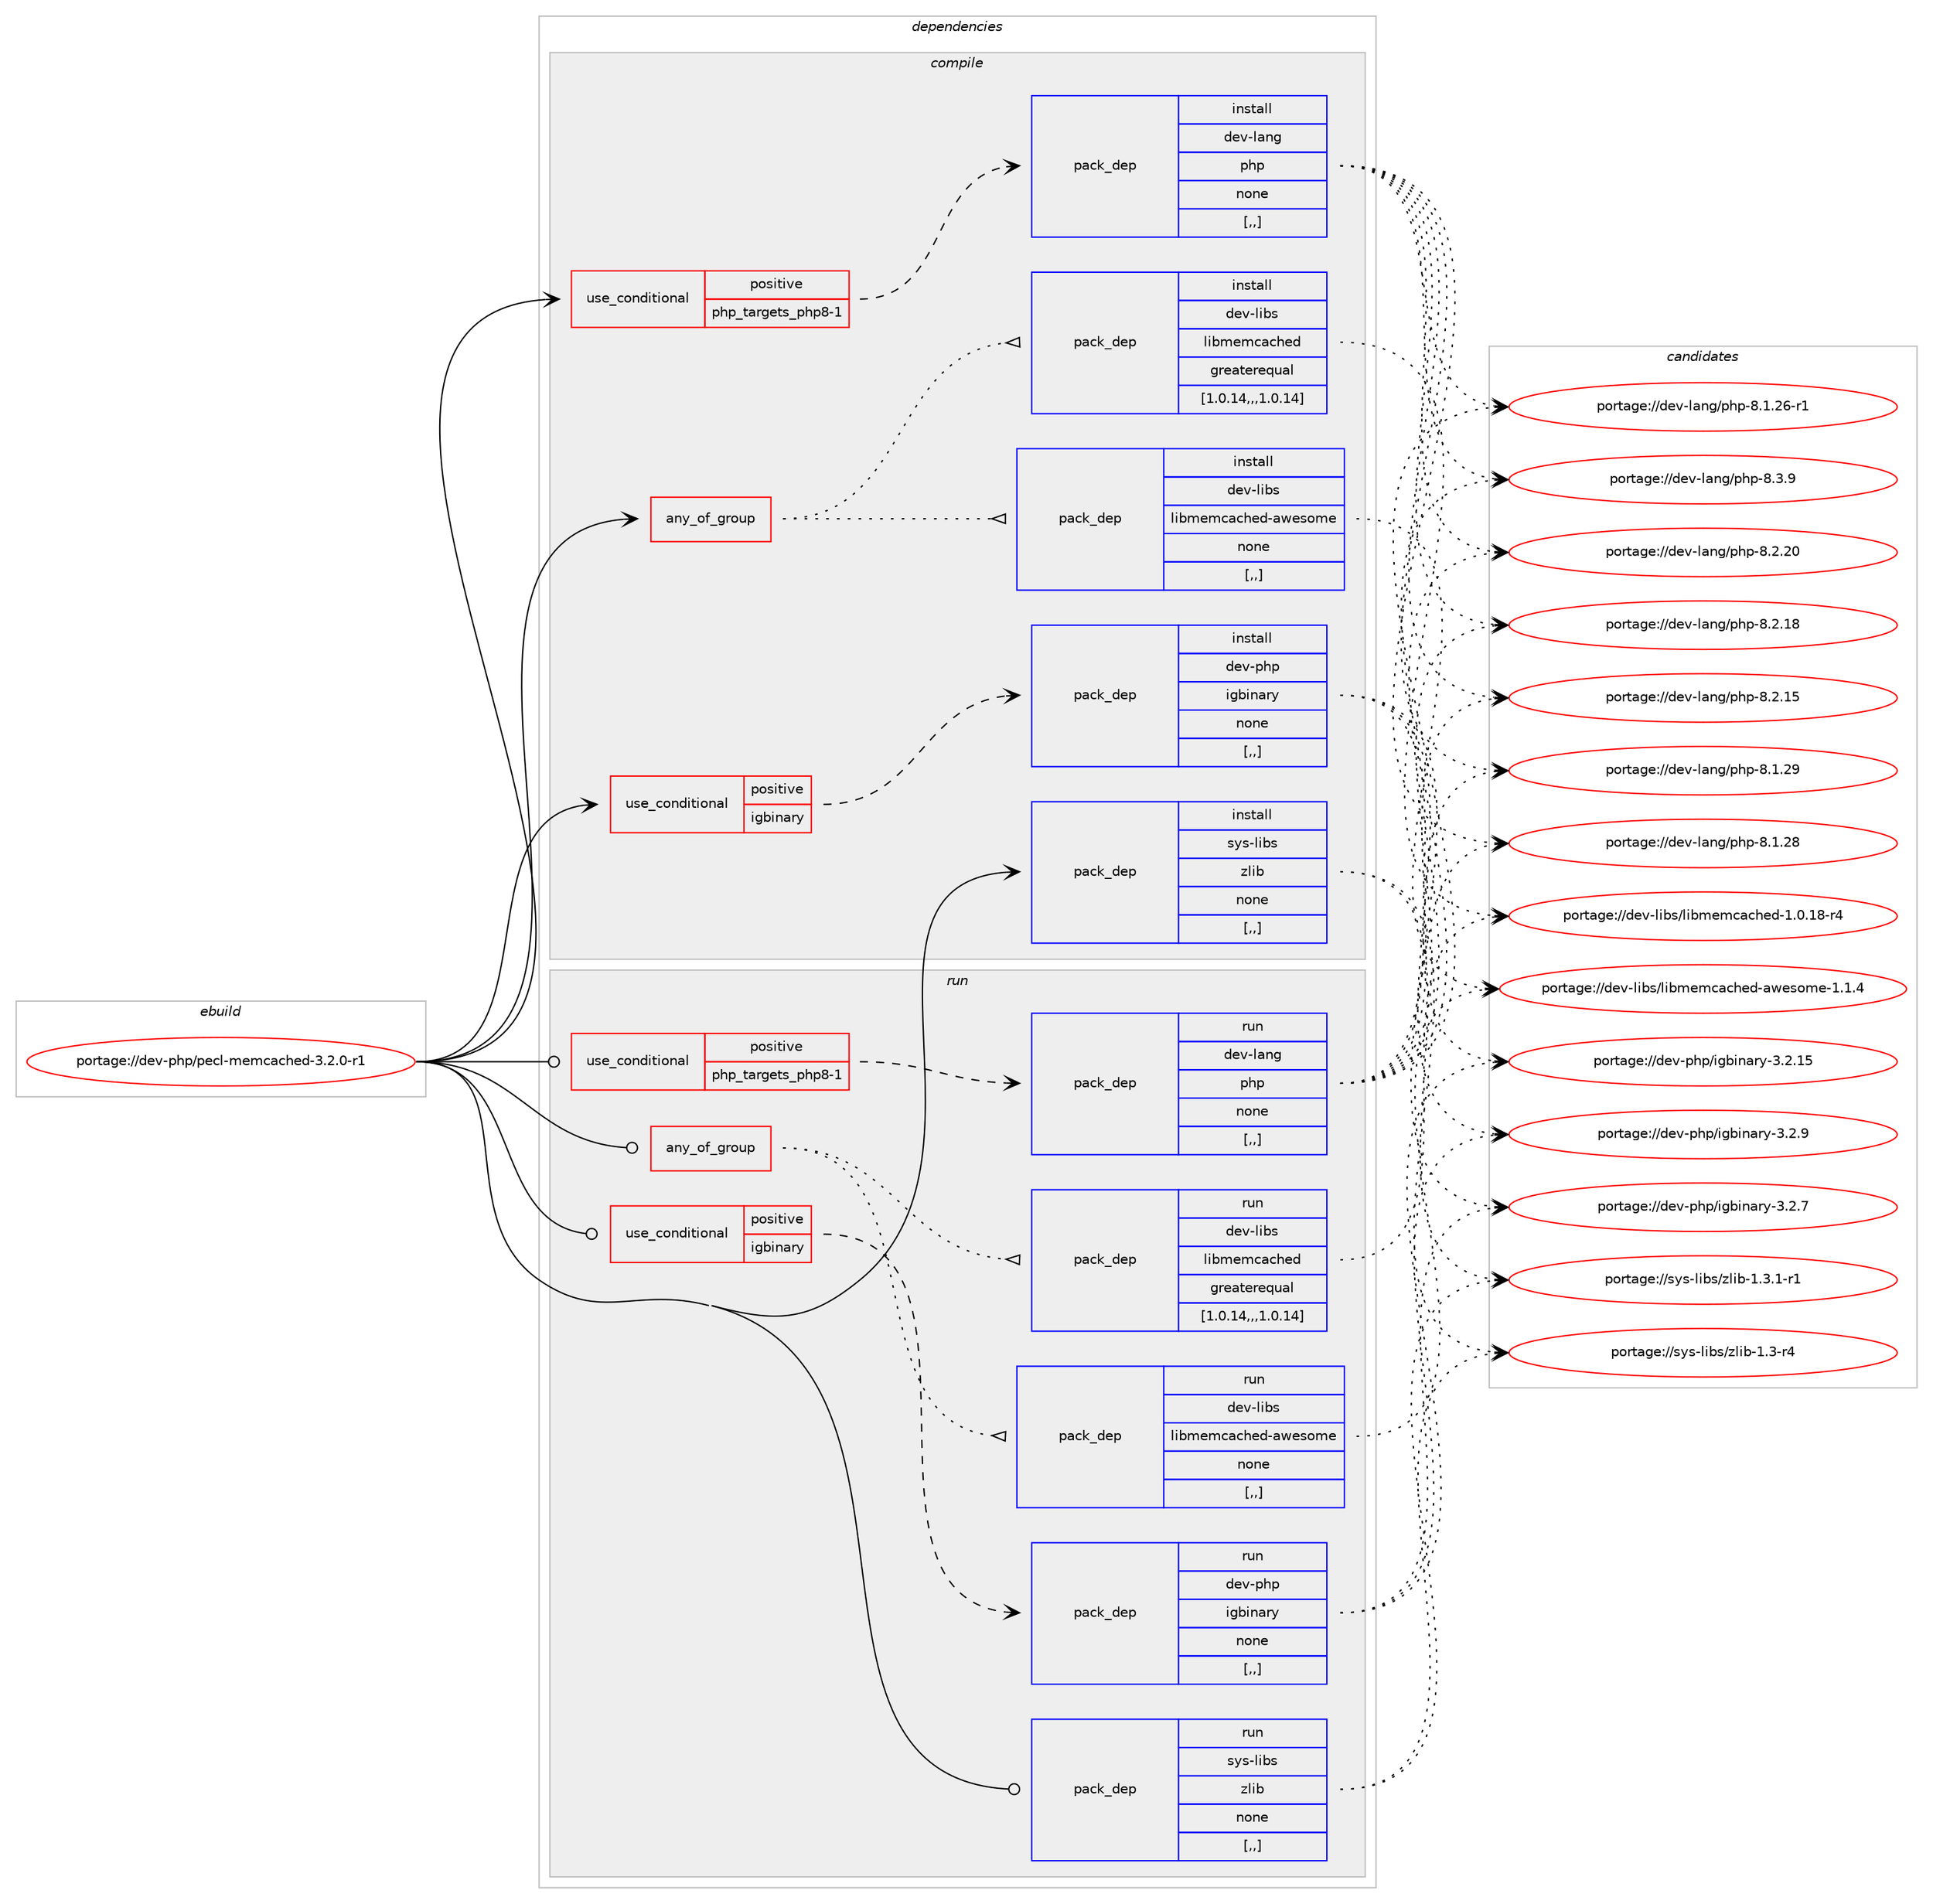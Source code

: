 digraph prolog {

# *************
# Graph options
# *************

newrank=true;
concentrate=true;
compound=true;
graph [rankdir=LR,fontname=Helvetica,fontsize=10,ranksep=1.5];#, ranksep=2.5, nodesep=0.2];
edge  [arrowhead=vee];
node  [fontname=Helvetica,fontsize=10];

# **********
# The ebuild
# **********

subgraph cluster_leftcol {
color=gray;
rank=same;
label=<<i>ebuild</i>>;
id [label="portage://dev-php/pecl-memcached-3.2.0-r1", color=red, width=4, href="../dev-php/pecl-memcached-3.2.0-r1.svg"];
}

# ****************
# The dependencies
# ****************

subgraph cluster_midcol {
color=gray;
label=<<i>dependencies</i>>;
subgraph cluster_compile {
fillcolor="#eeeeee";
style=filled;
label=<<i>compile</i>>;
subgraph any1074 {
dependency139276 [label=<<TABLE BORDER="0" CELLBORDER="1" CELLSPACING="0" CELLPADDING="4"><TR><TD CELLPADDING="10">any_of_group</TD></TR></TABLE>>, shape=none, color=red];subgraph pack108077 {
dependency139277 [label=<<TABLE BORDER="0" CELLBORDER="1" CELLSPACING="0" CELLPADDING="4" WIDTH="220"><TR><TD ROWSPAN="6" CELLPADDING="30">pack_dep</TD></TR><TR><TD WIDTH="110">install</TD></TR><TR><TD>dev-libs</TD></TR><TR><TD>libmemcached-awesome</TD></TR><TR><TD>none</TD></TR><TR><TD>[,,]</TD></TR></TABLE>>, shape=none, color=blue];
}
dependency139276:e -> dependency139277:w [weight=20,style="dotted",arrowhead="oinv"];
subgraph pack108078 {
dependency139278 [label=<<TABLE BORDER="0" CELLBORDER="1" CELLSPACING="0" CELLPADDING="4" WIDTH="220"><TR><TD ROWSPAN="6" CELLPADDING="30">pack_dep</TD></TR><TR><TD WIDTH="110">install</TD></TR><TR><TD>dev-libs</TD></TR><TR><TD>libmemcached</TD></TR><TR><TD>greaterequal</TD></TR><TR><TD>[1.0.14,,,1.0.14]</TD></TR></TABLE>>, shape=none, color=blue];
}
dependency139276:e -> dependency139278:w [weight=20,style="dotted",arrowhead="oinv"];
}
id:e -> dependency139276:w [weight=20,style="solid",arrowhead="vee"];
subgraph cond29975 {
dependency139279 [label=<<TABLE BORDER="0" CELLBORDER="1" CELLSPACING="0" CELLPADDING="4"><TR><TD ROWSPAN="3" CELLPADDING="10">use_conditional</TD></TR><TR><TD>positive</TD></TR><TR><TD>igbinary</TD></TR></TABLE>>, shape=none, color=red];
subgraph pack108079 {
dependency139280 [label=<<TABLE BORDER="0" CELLBORDER="1" CELLSPACING="0" CELLPADDING="4" WIDTH="220"><TR><TD ROWSPAN="6" CELLPADDING="30">pack_dep</TD></TR><TR><TD WIDTH="110">install</TD></TR><TR><TD>dev-php</TD></TR><TR><TD>igbinary</TD></TR><TR><TD>none</TD></TR><TR><TD>[,,]</TD></TR></TABLE>>, shape=none, color=blue];
}
dependency139279:e -> dependency139280:w [weight=20,style="dashed",arrowhead="vee"];
}
id:e -> dependency139279:w [weight=20,style="solid",arrowhead="vee"];
subgraph cond29976 {
dependency139281 [label=<<TABLE BORDER="0" CELLBORDER="1" CELLSPACING="0" CELLPADDING="4"><TR><TD ROWSPAN="3" CELLPADDING="10">use_conditional</TD></TR><TR><TD>positive</TD></TR><TR><TD>php_targets_php8-1</TD></TR></TABLE>>, shape=none, color=red];
subgraph pack108080 {
dependency139282 [label=<<TABLE BORDER="0" CELLBORDER="1" CELLSPACING="0" CELLPADDING="4" WIDTH="220"><TR><TD ROWSPAN="6" CELLPADDING="30">pack_dep</TD></TR><TR><TD WIDTH="110">install</TD></TR><TR><TD>dev-lang</TD></TR><TR><TD>php</TD></TR><TR><TD>none</TD></TR><TR><TD>[,,]</TD></TR></TABLE>>, shape=none, color=blue];
}
dependency139281:e -> dependency139282:w [weight=20,style="dashed",arrowhead="vee"];
}
id:e -> dependency139281:w [weight=20,style="solid",arrowhead="vee"];
subgraph pack108081 {
dependency139283 [label=<<TABLE BORDER="0" CELLBORDER="1" CELLSPACING="0" CELLPADDING="4" WIDTH="220"><TR><TD ROWSPAN="6" CELLPADDING="30">pack_dep</TD></TR><TR><TD WIDTH="110">install</TD></TR><TR><TD>sys-libs</TD></TR><TR><TD>zlib</TD></TR><TR><TD>none</TD></TR><TR><TD>[,,]</TD></TR></TABLE>>, shape=none, color=blue];
}
id:e -> dependency139283:w [weight=20,style="solid",arrowhead="vee"];
}
subgraph cluster_compileandrun {
fillcolor="#eeeeee";
style=filled;
label=<<i>compile and run</i>>;
}
subgraph cluster_run {
fillcolor="#eeeeee";
style=filled;
label=<<i>run</i>>;
subgraph any1075 {
dependency139284 [label=<<TABLE BORDER="0" CELLBORDER="1" CELLSPACING="0" CELLPADDING="4"><TR><TD CELLPADDING="10">any_of_group</TD></TR></TABLE>>, shape=none, color=red];subgraph pack108082 {
dependency139285 [label=<<TABLE BORDER="0" CELLBORDER="1" CELLSPACING="0" CELLPADDING="4" WIDTH="220"><TR><TD ROWSPAN="6" CELLPADDING="30">pack_dep</TD></TR><TR><TD WIDTH="110">run</TD></TR><TR><TD>dev-libs</TD></TR><TR><TD>libmemcached-awesome</TD></TR><TR><TD>none</TD></TR><TR><TD>[,,]</TD></TR></TABLE>>, shape=none, color=blue];
}
dependency139284:e -> dependency139285:w [weight=20,style="dotted",arrowhead="oinv"];
subgraph pack108083 {
dependency139286 [label=<<TABLE BORDER="0" CELLBORDER="1" CELLSPACING="0" CELLPADDING="4" WIDTH="220"><TR><TD ROWSPAN="6" CELLPADDING="30">pack_dep</TD></TR><TR><TD WIDTH="110">run</TD></TR><TR><TD>dev-libs</TD></TR><TR><TD>libmemcached</TD></TR><TR><TD>greaterequal</TD></TR><TR><TD>[1.0.14,,,1.0.14]</TD></TR></TABLE>>, shape=none, color=blue];
}
dependency139284:e -> dependency139286:w [weight=20,style="dotted",arrowhead="oinv"];
}
id:e -> dependency139284:w [weight=20,style="solid",arrowhead="odot"];
subgraph cond29977 {
dependency139287 [label=<<TABLE BORDER="0" CELLBORDER="1" CELLSPACING="0" CELLPADDING="4"><TR><TD ROWSPAN="3" CELLPADDING="10">use_conditional</TD></TR><TR><TD>positive</TD></TR><TR><TD>igbinary</TD></TR></TABLE>>, shape=none, color=red];
subgraph pack108084 {
dependency139288 [label=<<TABLE BORDER="0" CELLBORDER="1" CELLSPACING="0" CELLPADDING="4" WIDTH="220"><TR><TD ROWSPAN="6" CELLPADDING="30">pack_dep</TD></TR><TR><TD WIDTH="110">run</TD></TR><TR><TD>dev-php</TD></TR><TR><TD>igbinary</TD></TR><TR><TD>none</TD></TR><TR><TD>[,,]</TD></TR></TABLE>>, shape=none, color=blue];
}
dependency139287:e -> dependency139288:w [weight=20,style="dashed",arrowhead="vee"];
}
id:e -> dependency139287:w [weight=20,style="solid",arrowhead="odot"];
subgraph cond29978 {
dependency139289 [label=<<TABLE BORDER="0" CELLBORDER="1" CELLSPACING="0" CELLPADDING="4"><TR><TD ROWSPAN="3" CELLPADDING="10">use_conditional</TD></TR><TR><TD>positive</TD></TR><TR><TD>php_targets_php8-1</TD></TR></TABLE>>, shape=none, color=red];
subgraph pack108085 {
dependency139290 [label=<<TABLE BORDER="0" CELLBORDER="1" CELLSPACING="0" CELLPADDING="4" WIDTH="220"><TR><TD ROWSPAN="6" CELLPADDING="30">pack_dep</TD></TR><TR><TD WIDTH="110">run</TD></TR><TR><TD>dev-lang</TD></TR><TR><TD>php</TD></TR><TR><TD>none</TD></TR><TR><TD>[,,]</TD></TR></TABLE>>, shape=none, color=blue];
}
dependency139289:e -> dependency139290:w [weight=20,style="dashed",arrowhead="vee"];
}
id:e -> dependency139289:w [weight=20,style="solid",arrowhead="odot"];
subgraph pack108086 {
dependency139291 [label=<<TABLE BORDER="0" CELLBORDER="1" CELLSPACING="0" CELLPADDING="4" WIDTH="220"><TR><TD ROWSPAN="6" CELLPADDING="30">pack_dep</TD></TR><TR><TD WIDTH="110">run</TD></TR><TR><TD>sys-libs</TD></TR><TR><TD>zlib</TD></TR><TR><TD>none</TD></TR><TR><TD>[,,]</TD></TR></TABLE>>, shape=none, color=blue];
}
id:e -> dependency139291:w [weight=20,style="solid",arrowhead="odot"];
}
}

# **************
# The candidates
# **************

subgraph cluster_choices {
rank=same;
color=gray;
label=<<i>candidates</i>>;

subgraph choice108077 {
color=black;
nodesep=1;
choice100101118451081059811547108105981091011099997991041011004597119101115111109101454946494652 [label="portage://dev-libs/libmemcached-awesome-1.1.4", color=red, width=4,href="../dev-libs/libmemcached-awesome-1.1.4.svg"];
dependency139277:e -> choice100101118451081059811547108105981091011099997991041011004597119101115111109101454946494652:w [style=dotted,weight="100"];
}
subgraph choice108078 {
color=black;
nodesep=1;
choice10010111845108105981154710810598109101109999799104101100454946484649564511452 [label="portage://dev-libs/libmemcached-1.0.18-r4", color=red, width=4,href="../dev-libs/libmemcached-1.0.18-r4.svg"];
dependency139278:e -> choice10010111845108105981154710810598109101109999799104101100454946484649564511452:w [style=dotted,weight="100"];
}
subgraph choice108079 {
color=black;
nodesep=1;
choice1001011184511210411247105103981051109711412145514650464953 [label="portage://dev-php/igbinary-3.2.15", color=red, width=4,href="../dev-php/igbinary-3.2.15.svg"];
choice10010111845112104112471051039810511097114121455146504657 [label="portage://dev-php/igbinary-3.2.9", color=red, width=4,href="../dev-php/igbinary-3.2.9.svg"];
choice10010111845112104112471051039810511097114121455146504655 [label="portage://dev-php/igbinary-3.2.7", color=red, width=4,href="../dev-php/igbinary-3.2.7.svg"];
dependency139280:e -> choice1001011184511210411247105103981051109711412145514650464953:w [style=dotted,weight="100"];
dependency139280:e -> choice10010111845112104112471051039810511097114121455146504657:w [style=dotted,weight="100"];
dependency139280:e -> choice10010111845112104112471051039810511097114121455146504655:w [style=dotted,weight="100"];
}
subgraph choice108080 {
color=black;
nodesep=1;
choice100101118451089711010347112104112455646514657 [label="portage://dev-lang/php-8.3.9", color=red, width=4,href="../dev-lang/php-8.3.9.svg"];
choice10010111845108971101034711210411245564650465048 [label="portage://dev-lang/php-8.2.20", color=red, width=4,href="../dev-lang/php-8.2.20.svg"];
choice10010111845108971101034711210411245564650464956 [label="portage://dev-lang/php-8.2.18", color=red, width=4,href="../dev-lang/php-8.2.18.svg"];
choice10010111845108971101034711210411245564650464953 [label="portage://dev-lang/php-8.2.15", color=red, width=4,href="../dev-lang/php-8.2.15.svg"];
choice10010111845108971101034711210411245564649465057 [label="portage://dev-lang/php-8.1.29", color=red, width=4,href="../dev-lang/php-8.1.29.svg"];
choice10010111845108971101034711210411245564649465056 [label="portage://dev-lang/php-8.1.28", color=red, width=4,href="../dev-lang/php-8.1.28.svg"];
choice100101118451089711010347112104112455646494650544511449 [label="portage://dev-lang/php-8.1.26-r1", color=red, width=4,href="../dev-lang/php-8.1.26-r1.svg"];
dependency139282:e -> choice100101118451089711010347112104112455646514657:w [style=dotted,weight="100"];
dependency139282:e -> choice10010111845108971101034711210411245564650465048:w [style=dotted,weight="100"];
dependency139282:e -> choice10010111845108971101034711210411245564650464956:w [style=dotted,weight="100"];
dependency139282:e -> choice10010111845108971101034711210411245564650464953:w [style=dotted,weight="100"];
dependency139282:e -> choice10010111845108971101034711210411245564649465057:w [style=dotted,weight="100"];
dependency139282:e -> choice10010111845108971101034711210411245564649465056:w [style=dotted,weight="100"];
dependency139282:e -> choice100101118451089711010347112104112455646494650544511449:w [style=dotted,weight="100"];
}
subgraph choice108081 {
color=black;
nodesep=1;
choice115121115451081059811547122108105984549465146494511449 [label="portage://sys-libs/zlib-1.3.1-r1", color=red, width=4,href="../sys-libs/zlib-1.3.1-r1.svg"];
choice11512111545108105981154712210810598454946514511452 [label="portage://sys-libs/zlib-1.3-r4", color=red, width=4,href="../sys-libs/zlib-1.3-r4.svg"];
dependency139283:e -> choice115121115451081059811547122108105984549465146494511449:w [style=dotted,weight="100"];
dependency139283:e -> choice11512111545108105981154712210810598454946514511452:w [style=dotted,weight="100"];
}
subgraph choice108082 {
color=black;
nodesep=1;
choice100101118451081059811547108105981091011099997991041011004597119101115111109101454946494652 [label="portage://dev-libs/libmemcached-awesome-1.1.4", color=red, width=4,href="../dev-libs/libmemcached-awesome-1.1.4.svg"];
dependency139285:e -> choice100101118451081059811547108105981091011099997991041011004597119101115111109101454946494652:w [style=dotted,weight="100"];
}
subgraph choice108083 {
color=black;
nodesep=1;
choice10010111845108105981154710810598109101109999799104101100454946484649564511452 [label="portage://dev-libs/libmemcached-1.0.18-r4", color=red, width=4,href="../dev-libs/libmemcached-1.0.18-r4.svg"];
dependency139286:e -> choice10010111845108105981154710810598109101109999799104101100454946484649564511452:w [style=dotted,weight="100"];
}
subgraph choice108084 {
color=black;
nodesep=1;
choice1001011184511210411247105103981051109711412145514650464953 [label="portage://dev-php/igbinary-3.2.15", color=red, width=4,href="../dev-php/igbinary-3.2.15.svg"];
choice10010111845112104112471051039810511097114121455146504657 [label="portage://dev-php/igbinary-3.2.9", color=red, width=4,href="../dev-php/igbinary-3.2.9.svg"];
choice10010111845112104112471051039810511097114121455146504655 [label="portage://dev-php/igbinary-3.2.7", color=red, width=4,href="../dev-php/igbinary-3.2.7.svg"];
dependency139288:e -> choice1001011184511210411247105103981051109711412145514650464953:w [style=dotted,weight="100"];
dependency139288:e -> choice10010111845112104112471051039810511097114121455146504657:w [style=dotted,weight="100"];
dependency139288:e -> choice10010111845112104112471051039810511097114121455146504655:w [style=dotted,weight="100"];
}
subgraph choice108085 {
color=black;
nodesep=1;
choice100101118451089711010347112104112455646514657 [label="portage://dev-lang/php-8.3.9", color=red, width=4,href="../dev-lang/php-8.3.9.svg"];
choice10010111845108971101034711210411245564650465048 [label="portage://dev-lang/php-8.2.20", color=red, width=4,href="../dev-lang/php-8.2.20.svg"];
choice10010111845108971101034711210411245564650464956 [label="portage://dev-lang/php-8.2.18", color=red, width=4,href="../dev-lang/php-8.2.18.svg"];
choice10010111845108971101034711210411245564650464953 [label="portage://dev-lang/php-8.2.15", color=red, width=4,href="../dev-lang/php-8.2.15.svg"];
choice10010111845108971101034711210411245564649465057 [label="portage://dev-lang/php-8.1.29", color=red, width=4,href="../dev-lang/php-8.1.29.svg"];
choice10010111845108971101034711210411245564649465056 [label="portage://dev-lang/php-8.1.28", color=red, width=4,href="../dev-lang/php-8.1.28.svg"];
choice100101118451089711010347112104112455646494650544511449 [label="portage://dev-lang/php-8.1.26-r1", color=red, width=4,href="../dev-lang/php-8.1.26-r1.svg"];
dependency139290:e -> choice100101118451089711010347112104112455646514657:w [style=dotted,weight="100"];
dependency139290:e -> choice10010111845108971101034711210411245564650465048:w [style=dotted,weight="100"];
dependency139290:e -> choice10010111845108971101034711210411245564650464956:w [style=dotted,weight="100"];
dependency139290:e -> choice10010111845108971101034711210411245564650464953:w [style=dotted,weight="100"];
dependency139290:e -> choice10010111845108971101034711210411245564649465057:w [style=dotted,weight="100"];
dependency139290:e -> choice10010111845108971101034711210411245564649465056:w [style=dotted,weight="100"];
dependency139290:e -> choice100101118451089711010347112104112455646494650544511449:w [style=dotted,weight="100"];
}
subgraph choice108086 {
color=black;
nodesep=1;
choice115121115451081059811547122108105984549465146494511449 [label="portage://sys-libs/zlib-1.3.1-r1", color=red, width=4,href="../sys-libs/zlib-1.3.1-r1.svg"];
choice11512111545108105981154712210810598454946514511452 [label="portage://sys-libs/zlib-1.3-r4", color=red, width=4,href="../sys-libs/zlib-1.3-r4.svg"];
dependency139291:e -> choice115121115451081059811547122108105984549465146494511449:w [style=dotted,weight="100"];
dependency139291:e -> choice11512111545108105981154712210810598454946514511452:w [style=dotted,weight="100"];
}
}

}
